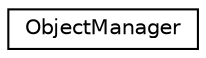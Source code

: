 digraph "Graphical Class Hierarchy"
{
 // LATEX_PDF_SIZE
  edge [fontname="Helvetica",fontsize="10",labelfontname="Helvetica",labelfontsize="10"];
  node [fontname="Helvetica",fontsize="10",shape=record];
  rankdir="LR";
  Node0 [label="ObjectManager",height=0.2,width=0.4,color="black", fillcolor="white", style="filled",URL="$classObjectManager.html",tooltip=" "];
}
